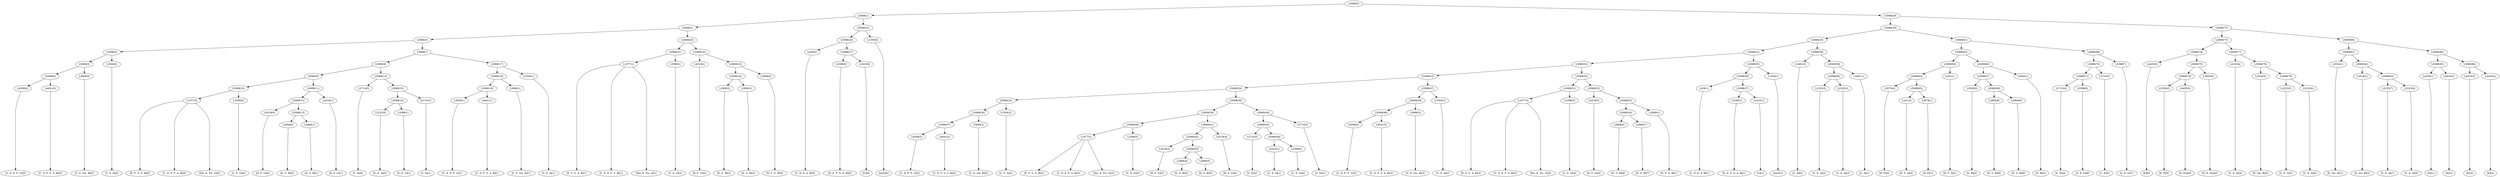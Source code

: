 digraph sample{
"L4508(0)"->"[C  D  E  F  G](0)"
"L4641(0)"->"[C  D  F  G  A  B](0)"
"L5068(6)"->"L4508(0)"
"L5068(6)"->"L4641(0)"
"L3669(0)"->"[C  E  Gis  B](0)"
"L5068(5)"->"L5068(6)"
"L5068(5)"->"L3669(0)"
"L3304(0)"->"[C  F  A](0)"
"L5068(4)"->"L5068(5)"
"L5068(4)"->"L3304(0)"
"L1077(0)"->"[E  F  G  A  B](0)"
"L1077(0)"->"[C  D  E  F  A  B](0)"
"L1077(0)"->"[Dis  E  Fis  G](0)"
"L3398(0)"->"[C  E  G](0)"
"L5068(10)"->"L1077(0)"
"L5068(10)"->"L3398(0)"
"L4318(0)"->"[D  F  G](0)"
"L2806(0)"->"[D  G  B](0)"
"L2806(1)"->"[D  G  B](1)"
"L5068(13)"->"L2806(0)"
"L5068(13)"->"L2806(1)"
"L5068(12)"->"L4318(0)"
"L5068(12)"->"L5068(13)"
"L4318(1)"->"[D  F  G](1)"
"L5068(11)"->"L5068(12)"
"L5068(11)"->"L4318(1)"
"L5068(9)"->"L5068(10)"
"L5068(9)"->"L5068(11)"
"L2710(0)"->"[C  E](0)"
"L2223(0)"->"[C  E  A](0)"
"L3398(1)"->"[C  E  G](1)"
"L5068(16)"->"L2223(0)"
"L5068(16)"->"L3398(1)"
"L2710(1)"->"[C  E](1)"
"L5068(15)"->"L5068(16)"
"L5068(15)"->"L2710(1)"
"L5068(14)"->"L2710(0)"
"L5068(14)"->"L5068(15)"
"L5068(8)"->"L5068(9)"
"L5068(8)"->"L5068(14)"
"L4508(1)"->"[C  D  E  F  G](1)"
"L4641(1)"->"[C  D  F  G  A  B](1)"
"L5068(19)"->"L4508(1)"
"L5068(19)"->"L4641(1)"
"L3669(1)"->"[C  E  Gis  B](1)"
"L5068(18)"->"L5068(19)"
"L5068(18)"->"L3669(1)"
"L3304(1)"->"[C  F  A](1)"
"L5068(17)"->"L5068(18)"
"L5068(17)"->"L3304(1)"
"L5068(7)"->"L5068(8)"
"L5068(7)"->"L5068(17)"
"L5068(3)"->"L5068(4)"
"L5068(3)"->"L5068(7)"
"L1077(1)"->"[E  F  G  A  B](1)"
"L1077(1)"->"[C  D  E  F  A  B](1)"
"L1077(1)"->"[Dis  E  Fis  G](1)"
"L3398(2)"->"[C  E  G](2)"
"L5068(21)"->"L1077(1)"
"L5068(21)"->"L3398(2)"
"L4318(2)"->"[D  F  G](2)"
"L2806(2)"->"[D  G  B](2)"
"L2806(3)"->"[D  G  B](3)"
"L5068(24)"->"L2806(2)"
"L5068(24)"->"L2806(3)"
"L2808(0)"->"[D  F  G  B](0)"
"L5068(23)"->"L5068(24)"
"L5068(23)"->"L2808(0)"
"L5068(22)"->"L4318(2)"
"L5068(22)"->"L5068(23)"
"L5068(20)"->"L5068(21)"
"L5068(20)"->"L5068(22)"
"L5068(2)"->"L5068(3)"
"L5068(2)"->"L5068(20)"
"L439(0)"->"[C  D  E  A  B](0)"
"L3266(0)"->"[D  E  F  G  A  B](0)"
"L2423(0)"->"[C](0)"
"L5068(27)"->"L3266(0)"
"L5068(27)"->"L2423(0)"
"L5068(26)"->"L439(0)"
"L5068(26)"->"L5068(27)"
"L1350(0)"->"[rest](0)"
"L5068(25)"->"L5068(26)"
"L5068(25)"->"L1350(0)"
"L5068(1)"->"L5068(2)"
"L5068(1)"->"L5068(25)"
"L4508(2)"->"[C  D  E  F  G](2)"
"L4641(2)"->"[C  D  F  G  A  B](2)"
"L5068(37)"->"L4508(2)"
"L5068(37)"->"L4641(2)"
"L3669(2)"->"[C  E  Gis  B](2)"
"L5068(36)"->"L5068(37)"
"L5068(36)"->"L3669(2)"
"L3304(2)"->"[C  F  A](2)"
"L5068(35)"->"L5068(36)"
"L5068(35)"->"L3304(2)"
"L1077(2)"->"[E  F  G  A  B](2)"
"L1077(2)"->"[C  D  E  F  A  B](2)"
"L1077(2)"->"[Dis  E  Fis  G](2)"
"L3398(3)"->"[C  E  G](3)"
"L5068(40)"->"L1077(2)"
"L5068(40)"->"L3398(3)"
"L4318(3)"->"[D  F  G](3)"
"L2806(4)"->"[D  G  B](4)"
"L2806(5)"->"[D  G  B](5)"
"L5068(43)"->"L2806(4)"
"L5068(43)"->"L2806(5)"
"L5068(42)"->"L4318(3)"
"L5068(42)"->"L5068(43)"
"L4318(4)"->"[D  F  G](4)"
"L5068(41)"->"L5068(42)"
"L5068(41)"->"L4318(4)"
"L5068(39)"->"L5068(40)"
"L5068(39)"->"L5068(41)"
"L2710(2)"->"[C  E](2)"
"L2223(1)"->"[C  E  A](1)"
"L3398(4)"->"[C  E  G](4)"
"L5068(46)"->"L2223(1)"
"L5068(46)"->"L3398(4)"
"L5068(45)"->"L2710(2)"
"L5068(45)"->"L5068(46)"
"L2710(3)"->"[C  E](3)"
"L5068(44)"->"L5068(45)"
"L5068(44)"->"L2710(3)"
"L5068(38)"->"L5068(39)"
"L5068(38)"->"L5068(44)"
"L5068(34)"->"L5068(35)"
"L5068(34)"->"L5068(38)"
"L4508(3)"->"[C  D  E  F  G](3)"
"L4641(3)"->"[C  D  F  G  A  B](3)"
"L5068(49)"->"L4508(3)"
"L5068(49)"->"L4641(3)"
"L3669(3)"->"[C  E  Gis  B](3)"
"L5068(48)"->"L5068(49)"
"L5068(48)"->"L3669(3)"
"L3304(3)"->"[C  F  A](3)"
"L5068(47)"->"L5068(48)"
"L5068(47)"->"L3304(3)"
"L5068(33)"->"L5068(34)"
"L5068(33)"->"L5068(47)"
"L1077(3)"->"[E  F  G  A  B](3)"
"L1077(3)"->"[C  D  E  F  A  B](3)"
"L1077(3)"->"[Dis  E  Fis  G](3)"
"L3398(5)"->"[C  E  G](5)"
"L5068(51)"->"L1077(3)"
"L5068(51)"->"L3398(5)"
"L4318(5)"->"[D  F  G](5)"
"L2806(6)"->"[D  G  B](6)"
"L2806(7)"->"[D  G  B](7)"
"L5068(54)"->"L2806(6)"
"L5068(54)"->"L2806(7)"
"L2808(1)"->"[D  F  G  B](1)"
"L5068(53)"->"L5068(54)"
"L5068(53)"->"L2808(1)"
"L5068(52)"->"L4318(5)"
"L5068(52)"->"L5068(53)"
"L5068(50)"->"L5068(51)"
"L5068(50)"->"L5068(52)"
"L5068(32)"->"L5068(33)"
"L5068(32)"->"L5068(50)"
"L439(1)"->"[C  D  E  A  B](1)"
"L3266(1)"->"[D  E  F  G  A  B](1)"
"L2423(1)"->"[C](1)"
"L5068(57)"->"L3266(1)"
"L5068(57)"->"L2423(1)"
"L5068(56)"->"L439(1)"
"L5068(56)"->"L5068(57)"
"L1350(1)"->"[rest](1)"
"L5068(55)"->"L5068(56)"
"L5068(55)"->"L1350(1)"
"L5068(31)"->"L5068(32)"
"L5068(31)"->"L5068(55)"
"L3491(0)"->"[C  A](0)"
"L2223(2)"->"[C  E  A](2)"
"L2223(3)"->"[C  E  A](3)"
"L5068(60)"->"L2223(2)"
"L5068(60)"->"L2223(3)"
"L3491(1)"->"[C  A](1)"
"L5068(59)"->"L5068(60)"
"L5068(59)"->"L3491(1)"
"L5068(58)"->"L3491(0)"
"L5068(58)"->"L5068(59)"
"L5068(30)"->"L5068(31)"
"L5068(30)"->"L5068(58)"
"L3079(0)"->"[D  F](0)"
"L241(0)"->"[D  F  A](0)"
"L3079(1)"->"[D  F](1)"
"L5068(65)"->"L241(0)"
"L5068(65)"->"L3079(1)"
"L5068(64)"->"L3079(0)"
"L5068(64)"->"L5068(65)"
"L241(1)"->"[D  F  A](1)"
"L5068(63)"->"L5068(64)"
"L5068(63)"->"L241(1)"
"L3926(0)"->"[G  B](0)"
"L2806(8)"->"[D  G  B](8)"
"L2806(9)"->"[D  G  B](9)"
"L5068(68)"->"L2806(8)"
"L5068(68)"->"L2806(9)"
"L5068(67)"->"L3926(0)"
"L5068(67)"->"L5068(68)"
"L3926(1)"->"[G  B](1)"
"L5068(66)"->"L5068(67)"
"L5068(66)"->"L3926(1)"
"L5068(62)"->"L5068(63)"
"L5068(62)"->"L5068(66)"
"L2710(4)"->"[C  E](4)"
"L3398(6)"->"[C  E  G](6)"
"L5068(71)"->"L2710(4)"
"L5068(71)"->"L3398(6)"
"L2710(5)"->"[C  E](5)"
"L5068(70)"->"L5068(71)"
"L5068(70)"->"L2710(5)"
"L3398(7)"->"[C  E  G](7)"
"L5068(69)"->"L5068(70)"
"L5068(69)"->"L3398(7)"
"L5068(61)"->"L5068(62)"
"L5068(61)"->"L5068(69)"
"L5068(29)"->"L5068(30)"
"L5068(29)"->"L5068(61)"
"L4435(0)"->"[E](0)"
"L3339(0)"->"[E  F](0)"
"L4405(0)"->"[E  Fis](0)"
"L5068(76)"->"L3339(0)"
"L5068(76)"->"L4405(0)"
"L3825(0)"->"[D  E  Gis](0)"
"L5068(75)"->"L5068(76)"
"L5068(75)"->"L3825(0)"
"L5068(74)"->"L4435(0)"
"L5068(74)"->"L5068(75)"
"L2223(4)"->"[C  E  A](4)"
"L3524(0)"->"[E  Gis  B](0)"
"L2223(5)"->"[C  E  A](5)"
"L2223(6)"->"[C  E  A](6)"
"L5068(79)"->"L2223(5)"
"L5068(79)"->"L2223(6)"
"L5068(78)"->"L3524(0)"
"L5068(78)"->"L5068(79)"
"L5068(77)"->"L2223(4)"
"L5068(77)"->"L5068(78)"
"L5068(73)"->"L5068(74)"
"L5068(73)"->"L5068(77)"
"L3524(1)"->"[E  Gis  B](1)"
"L3524(2)"->"[E  Gis  B](2)"
"L2223(7)"->"[C  E  A](7)"
"L2223(8)"->"[C  E  A](8)"
"L5068(83)"->"L2223(7)"
"L5068(83)"->"L2223(8)"
"L5068(82)"->"L3524(2)"
"L5068(82)"->"L5068(83)"
"L5068(81)"->"L3524(1)"
"L5068(81)"->"L5068(82)"
"L4435(1)"->"[E](1)"
"L4435(2)"->"[E](2)"
"L5068(85)"->"L4435(1)"
"L5068(85)"->"L4435(2)"
"L4435(3)"->"[E](3)"
"L4435(4)"->"[E](4)"
"L5068(86)"->"L4435(3)"
"L5068(86)"->"L4435(4)"
"L5068(84)"->"L5068(85)"
"L5068(84)"->"L5068(86)"
"L5068(80)"->"L5068(81)"
"L5068(80)"->"L5068(84)"
"L5068(72)"->"L5068(73)"
"L5068(72)"->"L5068(80)"
"L5068(28)"->"L5068(29)"
"L5068(28)"->"L5068(72)"
"L5068(0)"->"L5068(1)"
"L5068(0)"->"L5068(28)"
{rank = min; "L5068(0)"}
{rank = same; "L5068(1)"; "L5068(28)";}
{rank = same; "L5068(2)"; "L5068(25)"; "L5068(29)"; "L5068(72)";}
{rank = same; "L5068(3)"; "L5068(20)"; "L5068(26)"; "L1350(0)"; "L5068(30)"; "L5068(61)"; "L5068(73)"; "L5068(80)";}
{rank = same; "L5068(4)"; "L5068(7)"; "L5068(21)"; "L5068(22)"; "L439(0)"; "L5068(27)"; "L5068(31)"; "L5068(58)"; "L5068(62)"; "L5068(69)"; "L5068(74)"; "L5068(77)"; "L5068(81)"; "L5068(84)";}
{rank = same; "L5068(5)"; "L3304(0)"; "L5068(8)"; "L5068(17)"; "L1077(1)"; "L3398(2)"; "L4318(2)"; "L5068(23)"; "L3266(0)"; "L2423(0)"; "L5068(32)"; "L5068(55)"; "L3491(0)"; "L5068(59)"; "L5068(63)"; "L5068(66)"; "L5068(70)"; "L3398(7)"; "L4435(0)"; "L5068(75)"; "L2223(4)"; "L5068(78)"; "L3524(1)"; "L5068(82)"; "L5068(85)"; "L5068(86)";}
{rank = same; "L5068(6)"; "L3669(0)"; "L5068(9)"; "L5068(14)"; "L5068(18)"; "L3304(1)"; "L5068(24)"; "L2808(0)"; "L5068(33)"; "L5068(50)"; "L5068(56)"; "L1350(1)"; "L5068(60)"; "L3491(1)"; "L5068(64)"; "L241(1)"; "L5068(67)"; "L3926(1)"; "L5068(71)"; "L2710(5)"; "L5068(76)"; "L3825(0)"; "L3524(0)"; "L5068(79)"; "L3524(2)"; "L5068(83)"; "L4435(1)"; "L4435(2)"; "L4435(3)"; "L4435(4)";}
{rank = same; "L4508(0)"; "L4641(0)"; "L5068(10)"; "L5068(11)"; "L2710(0)"; "L5068(15)"; "L5068(19)"; "L3669(1)"; "L2806(2)"; "L2806(3)"; "L5068(34)"; "L5068(47)"; "L5068(51)"; "L5068(52)"; "L439(1)"; "L5068(57)"; "L2223(2)"; "L2223(3)"; "L3079(0)"; "L5068(65)"; "L3926(0)"; "L5068(68)"; "L2710(4)"; "L3398(6)"; "L3339(0)"; "L4405(0)"; "L2223(5)"; "L2223(6)"; "L2223(7)"; "L2223(8)";}
{rank = same; "L1077(0)"; "L3398(0)"; "L5068(12)"; "L4318(1)"; "L5068(16)"; "L2710(1)"; "L4508(1)"; "L4641(1)"; "L5068(35)"; "L5068(38)"; "L5068(48)"; "L3304(3)"; "L1077(3)"; "L3398(5)"; "L4318(5)"; "L5068(53)"; "L3266(1)"; "L2423(1)"; "L241(0)"; "L3079(1)"; "L2806(8)"; "L2806(9)";}
{rank = same; "L4318(0)"; "L5068(13)"; "L2223(0)"; "L3398(1)"; "L5068(36)"; "L3304(2)"; "L5068(39)"; "L5068(44)"; "L5068(49)"; "L3669(3)"; "L5068(54)"; "L2808(1)";}
{rank = same; "L2806(0)"; "L2806(1)"; "L5068(37)"; "L3669(2)"; "L5068(40)"; "L5068(41)"; "L5068(45)"; "L2710(3)"; "L4508(3)"; "L4641(3)"; "L2806(6)"; "L2806(7)";}
{rank = same; "L4508(2)"; "L4641(2)"; "L1077(2)"; "L3398(3)"; "L5068(42)"; "L4318(4)"; "L2710(2)"; "L5068(46)";}
{rank = same; "L4318(3)"; "L5068(43)"; "L2223(1)"; "L3398(4)";}
{rank = same; "L2806(4)"; "L2806(5)";}
{rank = max; "[C  A](0)"; "[C  A](1)"; "[C  D  E  A  B](0)"; "[C  D  E  A  B](1)"; "[C  D  E  F  A  B](0)"; "[C  D  E  F  A  B](1)"; "[C  D  E  F  A  B](2)"; "[C  D  E  F  A  B](3)"; "[C  D  E  F  G](0)"; "[C  D  E  F  G](1)"; "[C  D  E  F  G](2)"; "[C  D  E  F  G](3)"; "[C  D  F  G  A  B](0)"; "[C  D  F  G  A  B](1)"; "[C  D  F  G  A  B](2)"; "[C  D  F  G  A  B](3)"; "[C  E  A](0)"; "[C  E  A](1)"; "[C  E  A](2)"; "[C  E  A](3)"; "[C  E  A](4)"; "[C  E  A](5)"; "[C  E  A](6)"; "[C  E  A](7)"; "[C  E  A](8)"; "[C  E  G](0)"; "[C  E  G](1)"; "[C  E  G](2)"; "[C  E  G](3)"; "[C  E  G](4)"; "[C  E  G](5)"; "[C  E  G](6)"; "[C  E  G](7)"; "[C  E  Gis  B](0)"; "[C  E  Gis  B](1)"; "[C  E  Gis  B](2)"; "[C  E  Gis  B](3)"; "[C  E](0)"; "[C  E](1)"; "[C  E](2)"; "[C  E](3)"; "[C  E](4)"; "[C  E](5)"; "[C  F  A](0)"; "[C  F  A](1)"; "[C  F  A](2)"; "[C  F  A](3)"; "[C](0)"; "[C](1)"; "[D  E  F  G  A  B](0)"; "[D  E  F  G  A  B](1)"; "[D  E  Gis](0)"; "[D  F  A](0)"; "[D  F  A](1)"; "[D  F  G  B](0)"; "[D  F  G  B](1)"; "[D  F  G](0)"; "[D  F  G](1)"; "[D  F  G](2)"; "[D  F  G](3)"; "[D  F  G](4)"; "[D  F  G](5)"; "[D  F](0)"; "[D  F](1)"; "[D  G  B](0)"; "[D  G  B](1)"; "[D  G  B](2)"; "[D  G  B](3)"; "[D  G  B](4)"; "[D  G  B](5)"; "[D  G  B](6)"; "[D  G  B](7)"; "[D  G  B](8)"; "[D  G  B](9)"; "[Dis  E  Fis  G](0)"; "[Dis  E  Fis  G](1)"; "[Dis  E  Fis  G](2)"; "[Dis  E  Fis  G](3)"; "[E  F  G  A  B](0)"; "[E  F  G  A  B](1)"; "[E  F  G  A  B](2)"; "[E  F  G  A  B](3)"; "[E  F](0)"; "[E  Fis](0)"; "[E  Gis  B](0)"; "[E  Gis  B](1)"; "[E  Gis  B](2)"; "[E](0)"; "[E](1)"; "[E](2)"; "[E](3)"; "[E](4)"; "[G  B](0)"; "[G  B](1)"; "[rest](0)"; "[rest](1)";}
}